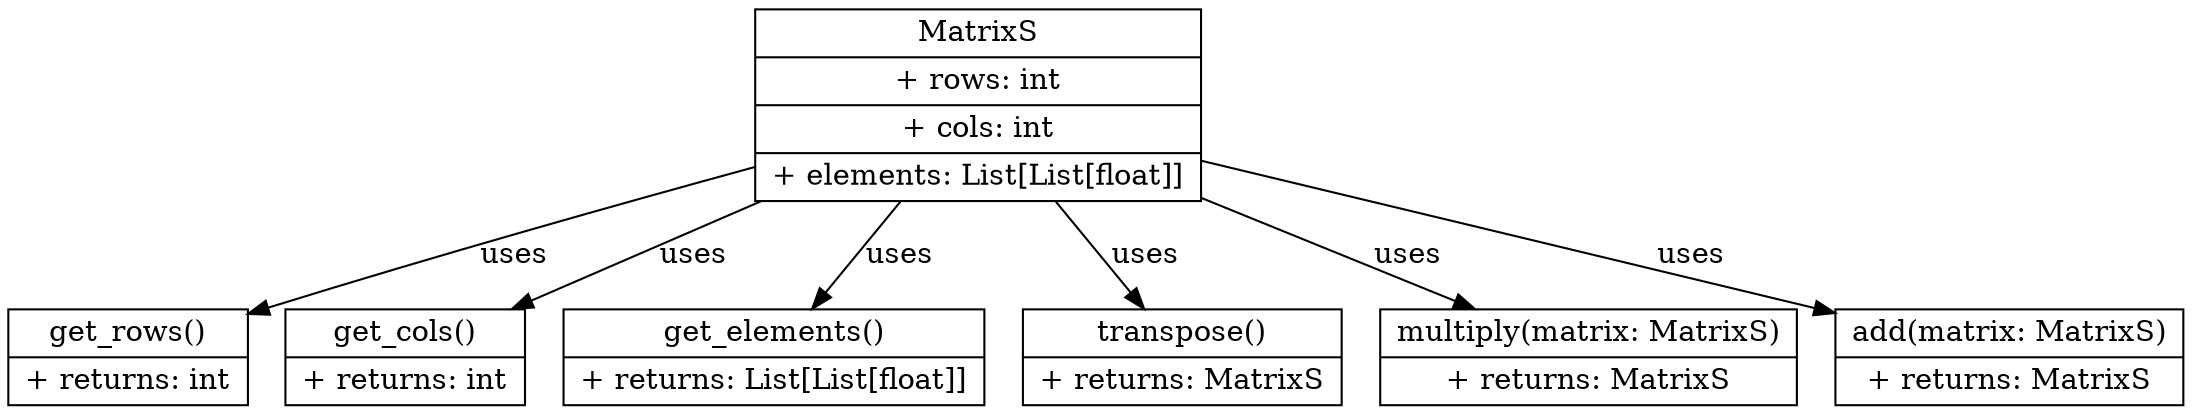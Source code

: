 // Diagram 1 - Matrix S
digraph MatrixS {
    node [shape=record];

    struct_MatrixS [label="{MatrixS|+ rows: int|+ cols: int|+ elements: List[List[float]]}"];
    method_get_rows [label="{get_rows()|+ returns: int}", shape=record];
    method_get_cols [label="{get_cols()|+ returns: int}", shape=record];
    method_get_elements [label="{get_elements()|+ returns: List[List[float]]}", shape=record];
    method_transpose [label="{transpose()|+ returns: MatrixS}", shape=record];
    method_multiply [label="{multiply(matrix: MatrixS)|+ returns: MatrixS}", shape=record];
    method_add [label="{add(matrix: MatrixS)|+ returns: MatrixS}", shape=record];

    struct_MatrixS -> method_get_rows [label="uses"];
    struct_MatrixS -> method_get_cols [label="uses"];
    struct_MatrixS -> method_get_elements [label="uses"];
    struct_MatrixS -> method_transpose [label="uses"];
    struct_MatrixS -> method_multiply [label="uses"];
    struct_MatrixS -> method_add [label="uses"];
}
